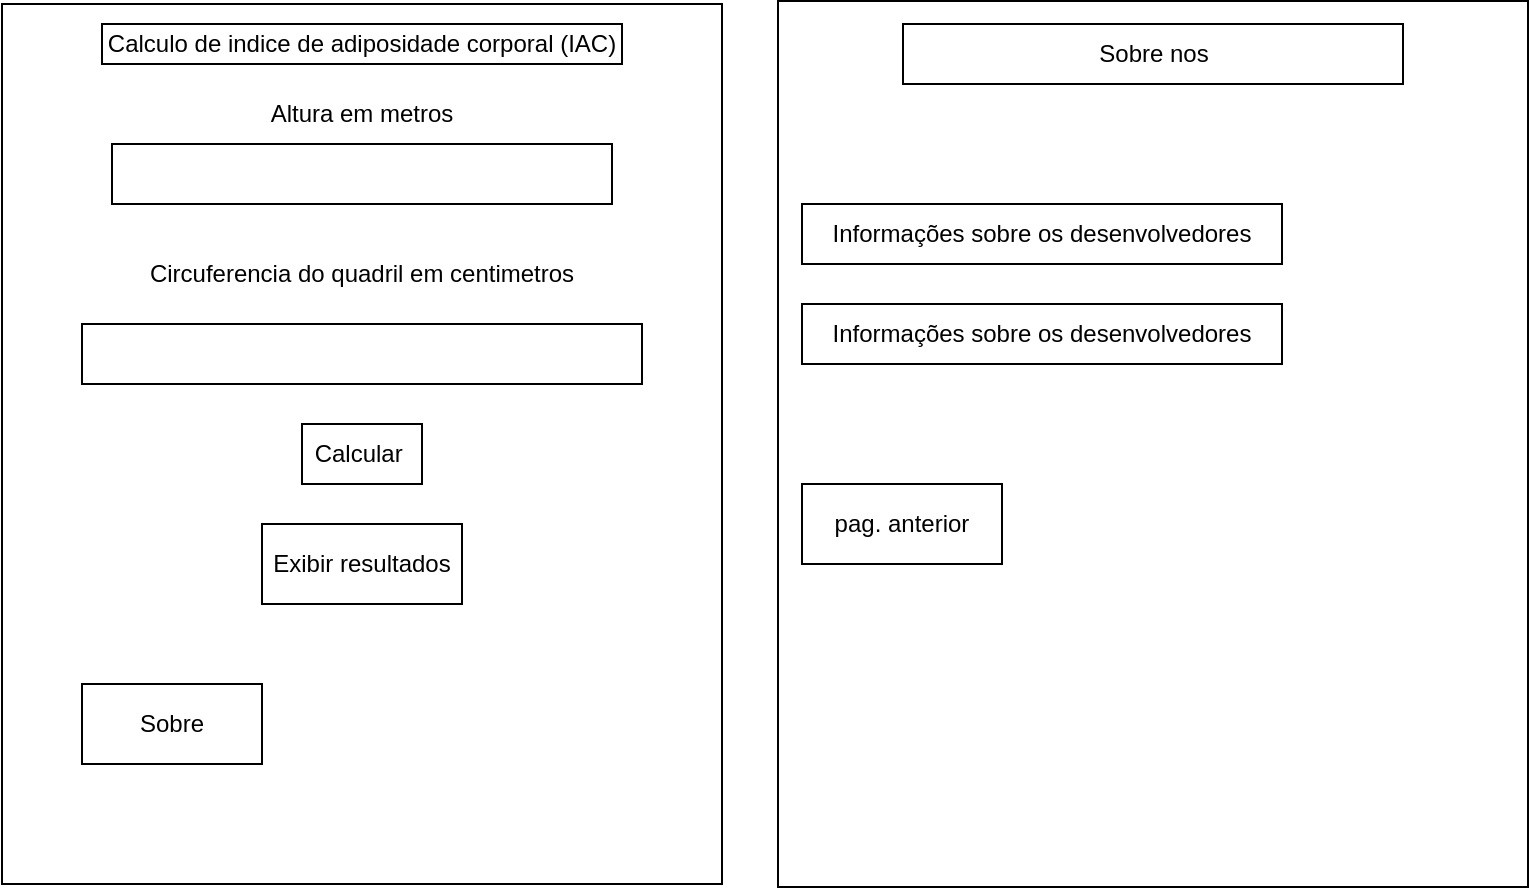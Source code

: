 <mxfile version="20.8.16" type="device"><diagram name="Página-1" id="GYDSkwe5IC9WGFIpHT-h"><mxGraphModel dx="1194" dy="664" grid="1" gridSize="10" guides="1" tooltips="1" connect="1" arrows="1" fold="1" page="1" pageScale="1" pageWidth="827" pageHeight="1169" math="0" shadow="0"><root><mxCell id="0"/><mxCell id="1" parent="0"/><mxCell id="cr5MwBcTzID75eVeMW80-1" value="" style="rounded=0;whiteSpace=wrap;html=1;rotation=-90;" vertex="1" parent="1"><mxGeometry x="-10" y="50" width="440" height="360" as="geometry"/></mxCell><mxCell id="cr5MwBcTzID75eVeMW80-2" value="&lt;font style=&quot;font-size: 12px;&quot; face=&quot;arial&quot;&gt;Calculo de indice de adiposidade corporal (IAC)&lt;/font&gt;" style="rounded=0;whiteSpace=wrap;html=1;" vertex="1" parent="1"><mxGeometry x="80" y="20" width="260" height="20" as="geometry"/></mxCell><mxCell id="cr5MwBcTzID75eVeMW80-3" value="Altura em metros" style="text;html=1;strokeColor=none;fillColor=none;align=center;verticalAlign=middle;whiteSpace=wrap;rounded=0;fontSize=12;" vertex="1" parent="1"><mxGeometry x="160" y="50" width="100" height="30" as="geometry"/></mxCell><mxCell id="cr5MwBcTzID75eVeMW80-4" value="" style="rounded=0;whiteSpace=wrap;html=1;fontSize=12;" vertex="1" parent="1"><mxGeometry x="85" y="80" width="250" height="30" as="geometry"/></mxCell><mxCell id="cr5MwBcTzID75eVeMW80-5" value="Circuferencia do quadril em centimetros" style="text;html=1;strokeColor=none;fillColor=none;align=center;verticalAlign=middle;whiteSpace=wrap;rounded=0;fontSize=12;" vertex="1" parent="1"><mxGeometry x="95" y="130" width="230" height="30" as="geometry"/></mxCell><mxCell id="cr5MwBcTzID75eVeMW80-6" value="" style="rounded=0;whiteSpace=wrap;html=1;fontSize=12;" vertex="1" parent="1"><mxGeometry x="70" y="170" width="280" height="30" as="geometry"/></mxCell><mxCell id="cr5MwBcTzID75eVeMW80-7" value="Calcular&amp;nbsp;" style="rounded=0;whiteSpace=wrap;html=1;fontSize=12;" vertex="1" parent="1"><mxGeometry x="180" y="220" width="60" height="30" as="geometry"/></mxCell><mxCell id="cr5MwBcTzID75eVeMW80-8" value="Exibir resultados" style="rounded=0;whiteSpace=wrap;html=1;fontSize=12;" vertex="1" parent="1"><mxGeometry x="160" y="270" width="100" height="40" as="geometry"/></mxCell><mxCell id="cr5MwBcTzID75eVeMW80-9" value="Sobre" style="rounded=0;whiteSpace=wrap;html=1;fontSize=12;" vertex="1" parent="1"><mxGeometry x="70" y="350" width="90" height="40" as="geometry"/></mxCell><mxCell id="cr5MwBcTzID75eVeMW80-10" value="" style="rounded=0;whiteSpace=wrap;html=1;fontSize=12;rotation=90;" vertex="1" parent="1"><mxGeometry x="384" y="42.5" width="443" height="375" as="geometry"/></mxCell><mxCell id="cr5MwBcTzID75eVeMW80-12" value="Sobre nos" style="rounded=0;whiteSpace=wrap;html=1;fontSize=12;" vertex="1" parent="1"><mxGeometry x="480.5" y="20" width="250" height="30" as="geometry"/></mxCell><mxCell id="cr5MwBcTzID75eVeMW80-14" value="Informações sobre os desenvolvedores" style="rounded=0;whiteSpace=wrap;html=1;fontSize=12;" vertex="1" parent="1"><mxGeometry x="430" y="110" width="240" height="30" as="geometry"/></mxCell><mxCell id="cr5MwBcTzID75eVeMW80-15" value="Informações sobre os desenvolvedores" style="rounded=0;whiteSpace=wrap;html=1;fontSize=12;" vertex="1" parent="1"><mxGeometry x="430" y="160" width="240" height="30" as="geometry"/></mxCell><mxCell id="cr5MwBcTzID75eVeMW80-16" value="pag. anterior" style="rounded=0;whiteSpace=wrap;html=1;fontSize=12;" vertex="1" parent="1"><mxGeometry x="430" y="250" width="100" height="40" as="geometry"/></mxCell></root></mxGraphModel></diagram></mxfile>
